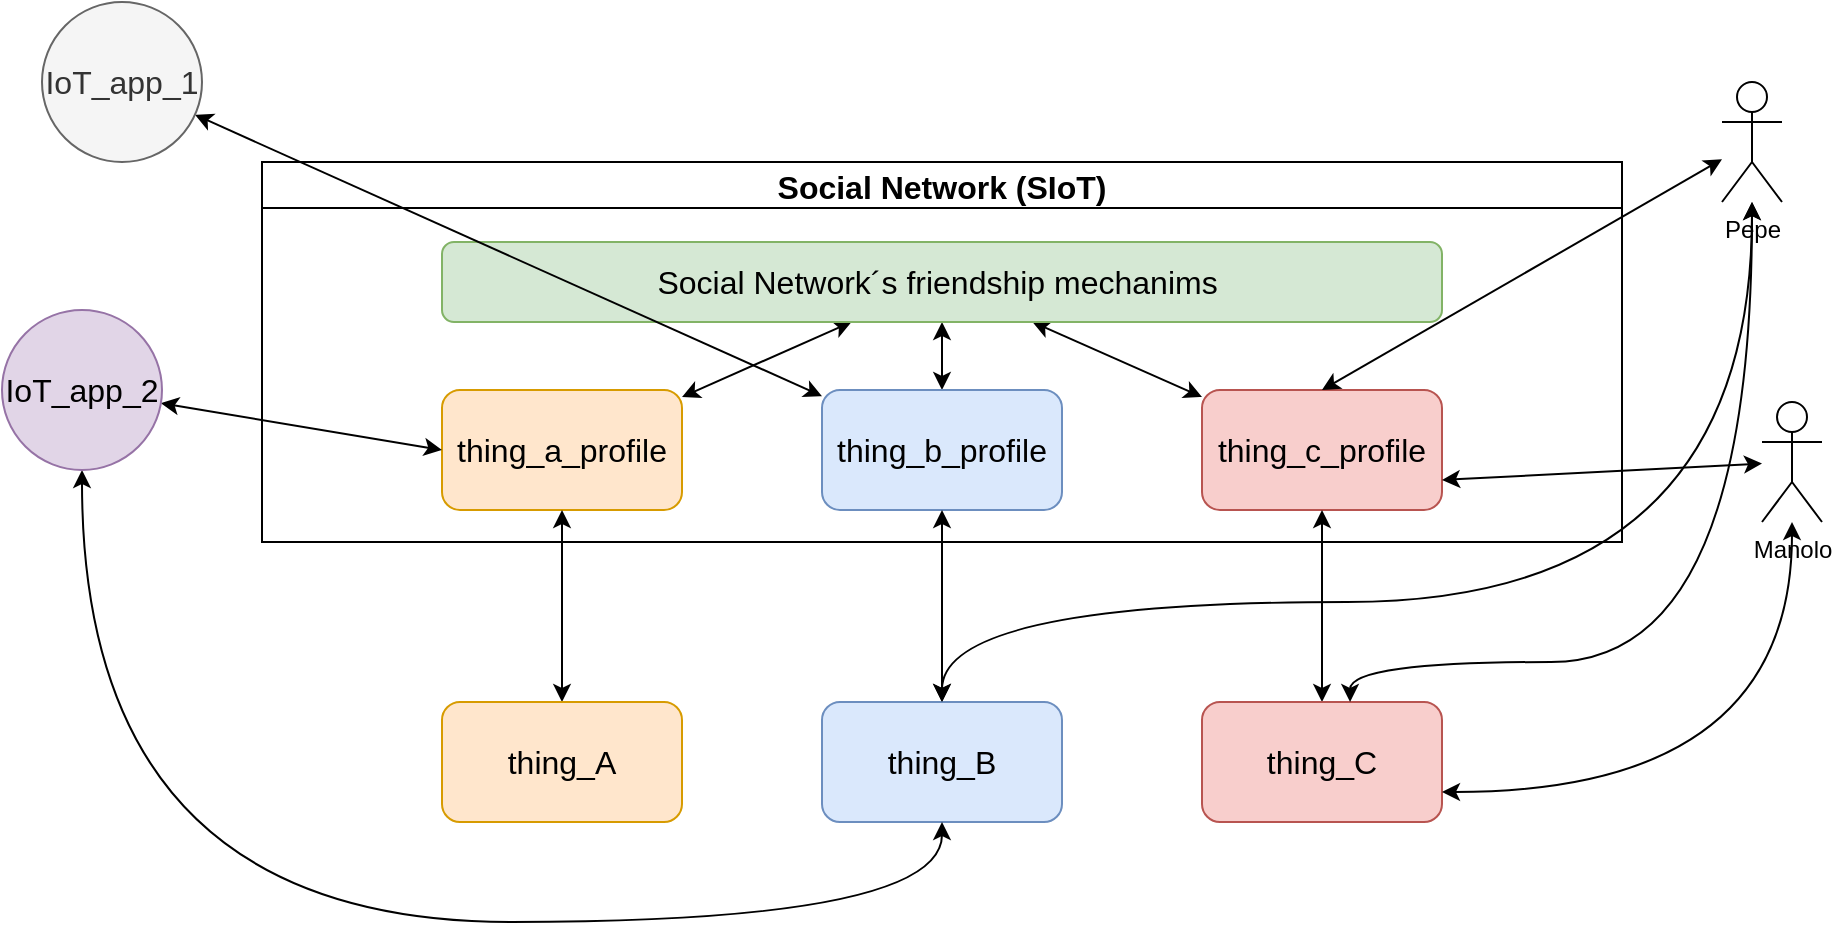 <mxfile version="16.5.1" type="device"><diagram id="r0Tz7EhAO2tIUT8I-fWk" name="Página-1"><mxGraphModel dx="1426" dy="905" grid="0" gridSize="10" guides="1" tooltips="1" connect="1" arrows="1" fold="1" page="1" pageScale="1" pageWidth="1169" pageHeight="827" math="0" shadow="0"><root><mxCell id="0"/><mxCell id="1" parent="0"/><mxCell id="uHF_KxACo1A-YXEIoxwF-6" value="Social Network (SIoT)" style="swimlane;fontSize=16;" vertex="1" parent="1"><mxGeometry x="310" y="260" width="680" height="190" as="geometry"/></mxCell><mxCell id="uHF_KxACo1A-YXEIoxwF-13" style="edgeStyle=none;rounded=0;orthogonalLoop=1;jettySize=auto;html=1;startArrow=classic;startFill=1;" edge="1" parent="uHF_KxACo1A-YXEIoxwF-6" source="uHF_KxACo1A-YXEIoxwF-7" target="uHF_KxACo1A-YXEIoxwF-10"><mxGeometry relative="1" as="geometry"/></mxCell><mxCell id="uHF_KxACo1A-YXEIoxwF-7" value="thing_a_profile" style="rounded=1;whiteSpace=wrap;html=1;fillColor=#ffe6cc;strokeColor=#d79b00;fontSize=16;" vertex="1" parent="uHF_KxACo1A-YXEIoxwF-6"><mxGeometry x="90" y="114" width="120" height="60" as="geometry"/></mxCell><mxCell id="uHF_KxACo1A-YXEIoxwF-11" style="edgeStyle=orthogonalEdgeStyle;rounded=0;orthogonalLoop=1;jettySize=auto;html=1;entryX=0.5;entryY=1;entryDx=0;entryDy=0;startArrow=classic;startFill=1;" edge="1" parent="uHF_KxACo1A-YXEIoxwF-6" source="uHF_KxACo1A-YXEIoxwF-8" target="uHF_KxACo1A-YXEIoxwF-10"><mxGeometry relative="1" as="geometry"/></mxCell><mxCell id="uHF_KxACo1A-YXEIoxwF-8" value="thing_b_profile" style="rounded=1;whiteSpace=wrap;html=1;fillColor=#dae8fc;strokeColor=#6c8ebf;fontSize=16;" vertex="1" parent="uHF_KxACo1A-YXEIoxwF-6"><mxGeometry x="280" y="114" width="120" height="60" as="geometry"/></mxCell><mxCell id="uHF_KxACo1A-YXEIoxwF-12" style="rounded=0;orthogonalLoop=1;jettySize=auto;html=1;startArrow=classic;startFill=1;" edge="1" parent="uHF_KxACo1A-YXEIoxwF-6" source="uHF_KxACo1A-YXEIoxwF-9" target="uHF_KxACo1A-YXEIoxwF-10"><mxGeometry relative="1" as="geometry"/></mxCell><mxCell id="uHF_KxACo1A-YXEIoxwF-9" value="thing_c_profile" style="rounded=1;whiteSpace=wrap;html=1;fillColor=#f8cecc;strokeColor=#b85450;fontSize=16;" vertex="1" parent="uHF_KxACo1A-YXEIoxwF-6"><mxGeometry x="470" y="114" width="120" height="60" as="geometry"/></mxCell><mxCell id="uHF_KxACo1A-YXEIoxwF-10" value="Social Network´s friendship mechanims&amp;nbsp;" style="rounded=1;whiteSpace=wrap;html=1;fillColor=#d5e8d4;strokeColor=#82b366;fontSize=16;" vertex="1" parent="uHF_KxACo1A-YXEIoxwF-6"><mxGeometry x="90" y="40" width="500" height="40" as="geometry"/></mxCell><mxCell id="uHF_KxACo1A-YXEIoxwF-17" style="edgeStyle=none;rounded=0;orthogonalLoop=1;jettySize=auto;html=1;entryX=0.5;entryY=1;entryDx=0;entryDy=0;startArrow=classic;startFill=1;" edge="1" parent="1" source="uHF_KxACo1A-YXEIoxwF-14" target="uHF_KxACo1A-YXEIoxwF-7"><mxGeometry relative="1" as="geometry"/></mxCell><mxCell id="uHF_KxACo1A-YXEIoxwF-14" value="thing_A" style="rounded=1;whiteSpace=wrap;html=1;fillColor=#ffe6cc;strokeColor=#d79b00;fontSize=16;" vertex="1" parent="1"><mxGeometry x="400" y="530" width="120" height="60" as="geometry"/></mxCell><mxCell id="uHF_KxACo1A-YXEIoxwF-18" style="edgeStyle=none;rounded=0;orthogonalLoop=1;jettySize=auto;html=1;entryX=0.5;entryY=1;entryDx=0;entryDy=0;startArrow=classic;startFill=1;" edge="1" parent="1" source="uHF_KxACo1A-YXEIoxwF-15" target="uHF_KxACo1A-YXEIoxwF-8"><mxGeometry relative="1" as="geometry"/></mxCell><mxCell id="uHF_KxACo1A-YXEIoxwF-15" value="thing_B" style="rounded=1;whiteSpace=wrap;html=1;fillColor=#dae8fc;strokeColor=#6c8ebf;fontSize=16;" vertex="1" parent="1"><mxGeometry x="590" y="530" width="120" height="60" as="geometry"/></mxCell><mxCell id="uHF_KxACo1A-YXEIoxwF-19" style="edgeStyle=none;rounded=0;orthogonalLoop=1;jettySize=auto;html=1;entryX=0.5;entryY=1;entryDx=0;entryDy=0;startArrow=classic;startFill=1;" edge="1" parent="1" source="uHF_KxACo1A-YXEIoxwF-16" target="uHF_KxACo1A-YXEIoxwF-9"><mxGeometry relative="1" as="geometry"/></mxCell><mxCell id="uHF_KxACo1A-YXEIoxwF-16" value="thing_C" style="rounded=1;whiteSpace=wrap;html=1;fillColor=#f8cecc;strokeColor=#b85450;fontSize=16;" vertex="1" parent="1"><mxGeometry x="780" y="530" width="120" height="60" as="geometry"/></mxCell><mxCell id="uHF_KxACo1A-YXEIoxwF-25" style="edgeStyle=none;rounded=0;orthogonalLoop=1;jettySize=auto;html=1;startArrow=classic;startFill=1;" edge="1" parent="1" source="uHF_KxACo1A-YXEIoxwF-20" target="uHF_KxACo1A-YXEIoxwF-8"><mxGeometry relative="1" as="geometry"/></mxCell><mxCell id="uHF_KxACo1A-YXEIoxwF-20" value="IoT_app_1" style="ellipse;whiteSpace=wrap;html=1;aspect=fixed;fillColor=#f5f5f5;fontColor=#333333;strokeColor=#666666;fontSize=16;" vertex="1" parent="1"><mxGeometry x="200" y="180" width="80" height="80" as="geometry"/></mxCell><mxCell id="uHF_KxACo1A-YXEIoxwF-26" style="edgeStyle=none;rounded=0;orthogonalLoop=1;jettySize=auto;html=1;entryX=0.5;entryY=0;entryDx=0;entryDy=0;startArrow=classic;startFill=1;" edge="1" parent="1" source="uHF_KxACo1A-YXEIoxwF-21" target="uHF_KxACo1A-YXEIoxwF-9"><mxGeometry relative="1" as="geometry"/></mxCell><mxCell id="uHF_KxACo1A-YXEIoxwF-28" style="edgeStyle=orthogonalEdgeStyle;rounded=0;orthogonalLoop=1;jettySize=auto;html=1;startArrow=classic;startFill=1;curved=1;" edge="1" parent="1" source="uHF_KxACo1A-YXEIoxwF-21" target="uHF_KxACo1A-YXEIoxwF-15"><mxGeometry relative="1" as="geometry"><Array as="points"><mxPoint x="1055" y="480"/><mxPoint x="650" y="480"/></Array></mxGeometry></mxCell><mxCell id="uHF_KxACo1A-YXEIoxwF-29" style="edgeStyle=orthogonalEdgeStyle;rounded=0;orthogonalLoop=1;jettySize=auto;html=1;entryX=0.617;entryY=0;entryDx=0;entryDy=0;startArrow=classic;startFill=1;elbow=vertical;curved=1;entryPerimeter=0;" edge="1" parent="1" source="uHF_KxACo1A-YXEIoxwF-21" target="uHF_KxACo1A-YXEIoxwF-16"><mxGeometry relative="1" as="geometry"><Array as="points"><mxPoint x="1055" y="510"/><mxPoint x="854" y="510"/></Array></mxGeometry></mxCell><mxCell id="uHF_KxACo1A-YXEIoxwF-21" value="Pepe" style="shape=umlActor;verticalLabelPosition=bottom;verticalAlign=top;html=1;outlineConnect=0;" vertex="1" parent="1"><mxGeometry x="1040" y="220" width="30" height="60" as="geometry"/></mxCell><mxCell id="uHF_KxACo1A-YXEIoxwF-27" style="edgeStyle=none;rounded=0;orthogonalLoop=1;jettySize=auto;html=1;entryX=1;entryY=0.75;entryDx=0;entryDy=0;startArrow=classic;startFill=1;" edge="1" parent="1" source="uHF_KxACo1A-YXEIoxwF-22" target="uHF_KxACo1A-YXEIoxwF-9"><mxGeometry relative="1" as="geometry"/></mxCell><mxCell id="uHF_KxACo1A-YXEIoxwF-30" style="edgeStyle=orthogonalEdgeStyle;curved=1;rounded=0;orthogonalLoop=1;jettySize=auto;html=1;entryX=1;entryY=0.75;entryDx=0;entryDy=0;startArrow=classic;startFill=1;elbow=vertical;" edge="1" parent="1" source="uHF_KxACo1A-YXEIoxwF-22" target="uHF_KxACo1A-YXEIoxwF-16"><mxGeometry relative="1" as="geometry"><Array as="points"><mxPoint x="1075" y="575"/></Array></mxGeometry></mxCell><mxCell id="uHF_KxACo1A-YXEIoxwF-22" value="Manolo" style="shape=umlActor;verticalLabelPosition=bottom;verticalAlign=top;html=1;outlineConnect=0;" vertex="1" parent="1"><mxGeometry x="1060" y="380" width="30" height="60" as="geometry"/></mxCell><mxCell id="uHF_KxACo1A-YXEIoxwF-24" style="edgeStyle=none;rounded=0;orthogonalLoop=1;jettySize=auto;html=1;entryX=0;entryY=0.5;entryDx=0;entryDy=0;startArrow=classic;startFill=1;" edge="1" parent="1" source="uHF_KxACo1A-YXEIoxwF-23" target="uHF_KxACo1A-YXEIoxwF-7"><mxGeometry relative="1" as="geometry"/></mxCell><mxCell id="uHF_KxACo1A-YXEIoxwF-31" style="edgeStyle=orthogonalEdgeStyle;curved=1;rounded=0;orthogonalLoop=1;jettySize=auto;html=1;startArrow=classic;startFill=1;elbow=vertical;" edge="1" parent="1" source="uHF_KxACo1A-YXEIoxwF-23" target="uHF_KxACo1A-YXEIoxwF-15"><mxGeometry relative="1" as="geometry"><Array as="points"><mxPoint x="220" y="640"/><mxPoint x="650" y="640"/></Array></mxGeometry></mxCell><mxCell id="uHF_KxACo1A-YXEIoxwF-23" value="IoT_app_2" style="ellipse;whiteSpace=wrap;html=1;aspect=fixed;fillColor=#e1d5e7;strokeColor=#9673a6;fontSize=16;" vertex="1" parent="1"><mxGeometry x="180" y="334" width="80" height="80" as="geometry"/></mxCell></root></mxGraphModel></diagram></mxfile>